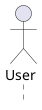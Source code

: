 @startuml EUC1InformalSequenceDiagramIteration3


skinparam linetype ortho
'skinparam backgroundColor transparent
'skinparam handwritten true
'skinparam monochrome true
'left to right direction
skinparam sequenceMessageAlign direction
hide empty members
hide empty description
skinparam classAttributeIconSize 0
skinparam style strictuml
autoactivate on

actor User

@enduml